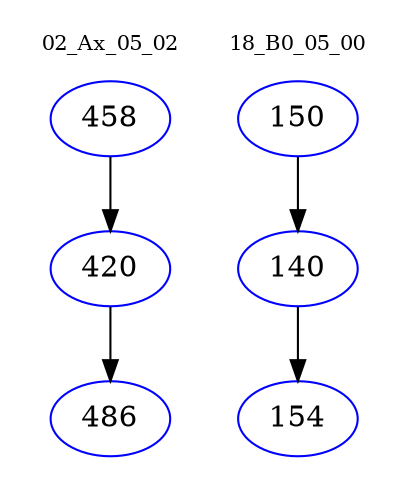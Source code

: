 digraph{
subgraph cluster_0 {
color = white
label = "02_Ax_05_02";
fontsize=10;
T0_458 [label="458", color="blue"]
T0_458 -> T0_420 [color="black"]
T0_420 [label="420", color="blue"]
T0_420 -> T0_486 [color="black"]
T0_486 [label="486", color="blue"]
}
subgraph cluster_1 {
color = white
label = "18_B0_05_00";
fontsize=10;
T1_150 [label="150", color="blue"]
T1_150 -> T1_140 [color="black"]
T1_140 [label="140", color="blue"]
T1_140 -> T1_154 [color="black"]
T1_154 [label="154", color="blue"]
}
}
